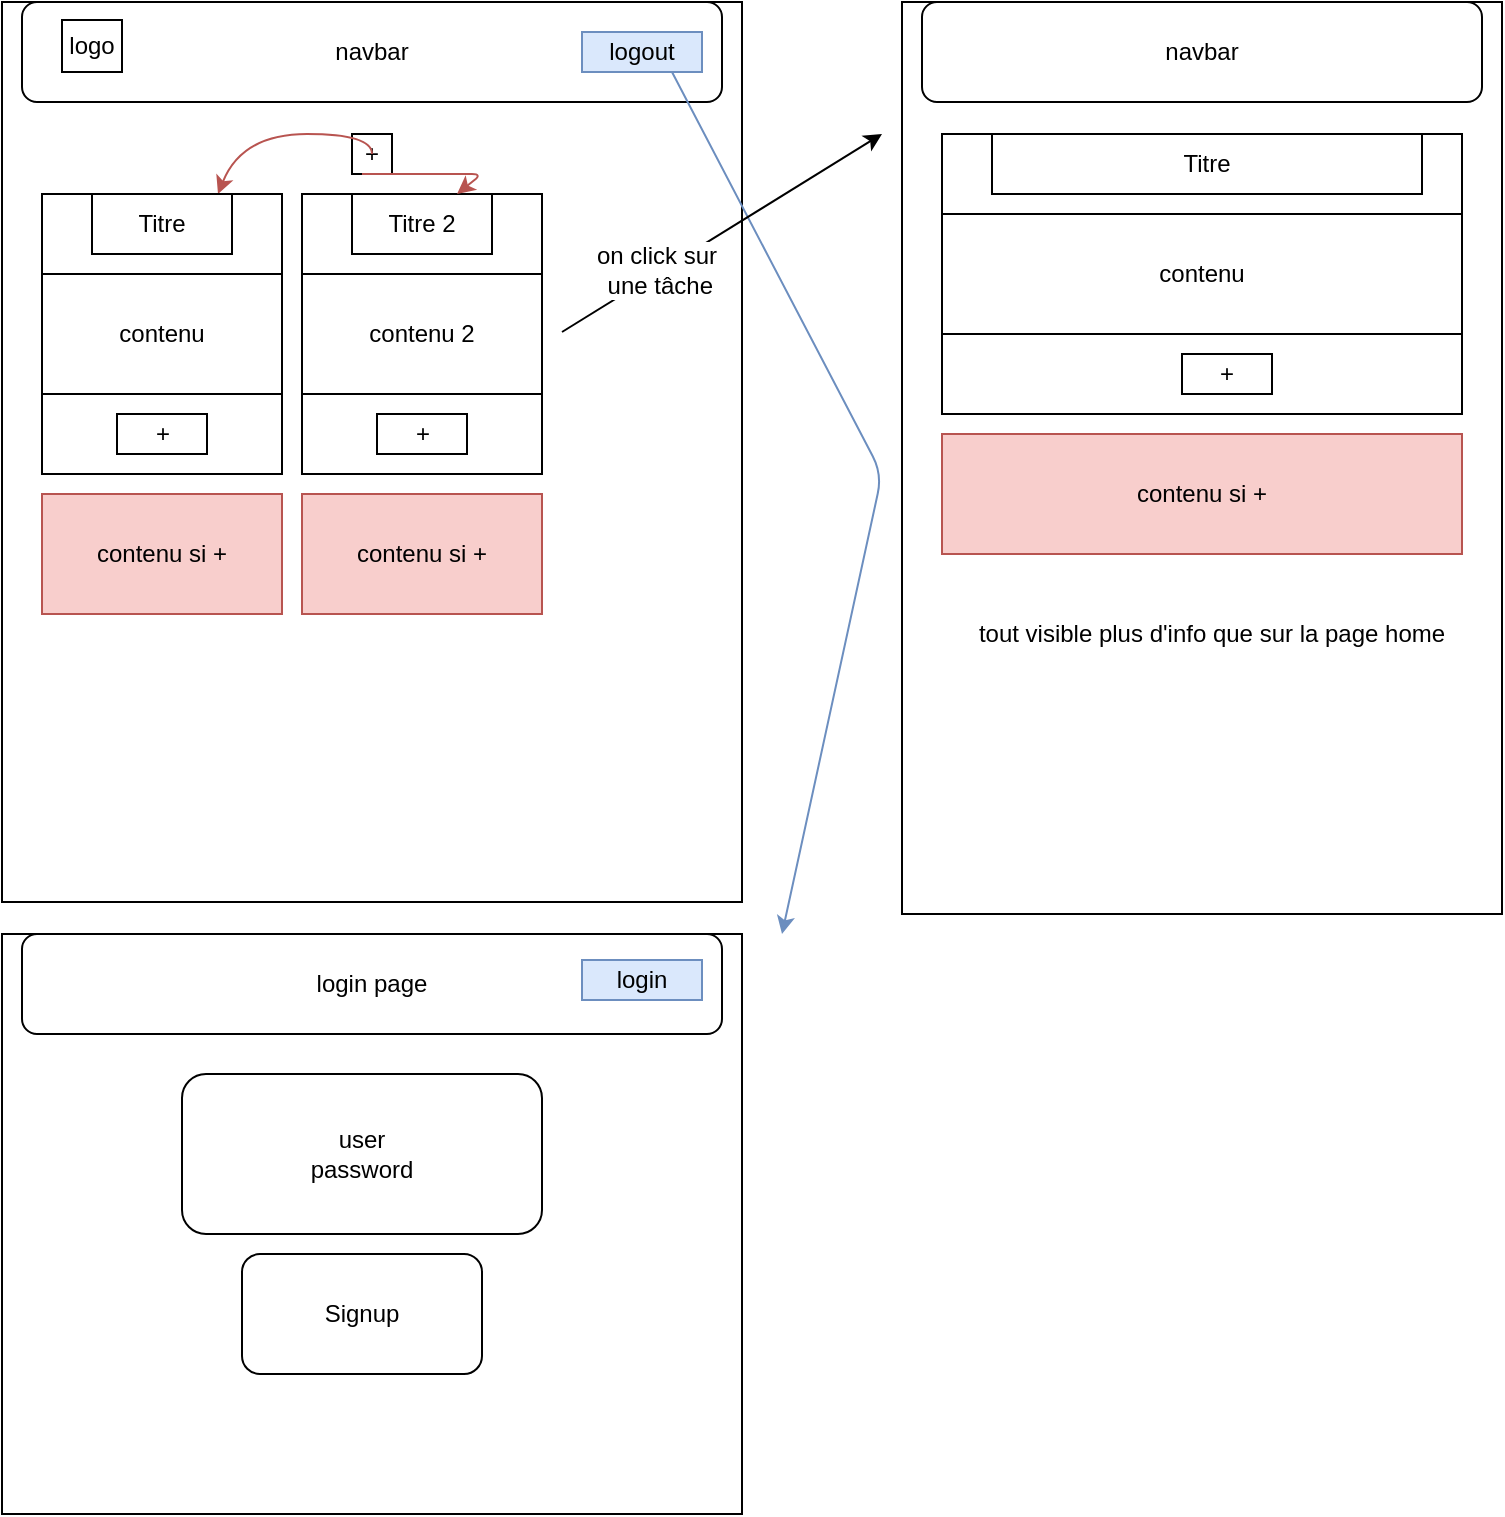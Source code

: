 <mxfile version="12.2.4" pages="1"><diagram id="_dP9PrHUcqLAth_mXk_K" name="Page-1"><mxGraphModel dx="975" dy="453" grid="1" gridSize="10" guides="1" tooltips="1" connect="1" arrows="1" fold="1" page="1" pageScale="1" pageWidth="827" pageHeight="1169" math="0" shadow="0"><root><mxCell id="0"/><mxCell id="1" parent="0"/><mxCell id="3" value="" style="rounded=0;whiteSpace=wrap;html=1;" parent="1" vertex="1"><mxGeometry x="20" y="24" width="370" height="450" as="geometry"/></mxCell><mxCell id="4" value="navbar" style="rounded=1;whiteSpace=wrap;html=1;" parent="1" vertex="1"><mxGeometry x="30" y="24" width="350" height="50" as="geometry"/></mxCell><mxCell id="5" value="logout" style="rounded=0;whiteSpace=wrap;html=1;fillColor=#dae8fc;strokeColor=#6c8ebf;" parent="1" vertex="1"><mxGeometry x="310" y="39" width="60" height="20" as="geometry"/></mxCell><mxCell id="6" value="logo" style="rounded=0;whiteSpace=wrap;html=1;" parent="1" vertex="1"><mxGeometry x="50" y="33" width="30" height="26" as="geometry"/></mxCell><mxCell id="7" value="+" style="rounded=0;whiteSpace=wrap;html=1;" parent="1" vertex="1"><mxGeometry x="195" y="90" width="20" height="20" as="geometry"/></mxCell><mxCell id="9" value="" style="rounded=0;whiteSpace=wrap;html=1;" parent="1" vertex="1"><mxGeometry x="40" y="120" width="120" height="140" as="geometry"/></mxCell><mxCell id="10" value="" style="curved=1;endArrow=classic;html=1;fillColor=#f8cecc;strokeColor=#b85450;" parent="1" target="9" edge="1"><mxGeometry width="50" height="50" relative="1" as="geometry"><mxPoint x="205" y="100" as="sourcePoint"/><mxPoint x="70" y="490" as="targetPoint"/><Array as="points"><mxPoint x="205" y="100"/><mxPoint x="205" y="90"/><mxPoint x="140" y="90"/></Array></mxGeometry></mxCell><mxCell id="11" value="Titre" style="rounded=0;whiteSpace=wrap;html=1;" parent="1" vertex="1"><mxGeometry x="65" y="120" width="70" height="30" as="geometry"/></mxCell><mxCell id="12" value="contenu" style="rounded=0;whiteSpace=wrap;html=1;" parent="1" vertex="1"><mxGeometry x="40" y="160" width="120" height="60" as="geometry"/></mxCell><mxCell id="13" value="+" style="rounded=0;whiteSpace=wrap;html=1;" parent="1" vertex="1"><mxGeometry x="77.5" y="230" width="45" height="20" as="geometry"/></mxCell><mxCell id="14" value="contenu si +" style="rounded=0;whiteSpace=wrap;html=1;fillColor=#f8cecc;strokeColor=#b85450;" parent="1" vertex="1"><mxGeometry x="40" y="270" width="120" height="60" as="geometry"/></mxCell><mxCell id="15" value="" style="rounded=0;whiteSpace=wrap;html=1;" parent="1" vertex="1"><mxGeometry x="170" y="120" width="120" height="140" as="geometry"/></mxCell><mxCell id="16" value="Titre 2" style="rounded=0;whiteSpace=wrap;html=1;" parent="1" vertex="1"><mxGeometry x="195" y="120" width="70" height="30" as="geometry"/></mxCell><mxCell id="17" value="contenu 2" style="rounded=0;whiteSpace=wrap;html=1;" parent="1" vertex="1"><mxGeometry x="170" y="160" width="120" height="60" as="geometry"/></mxCell><mxCell id="18" value="+" style="rounded=0;whiteSpace=wrap;html=1;" parent="1" vertex="1"><mxGeometry x="207.5" y="230" width="45" height="20" as="geometry"/></mxCell><mxCell id="19" value="contenu si +" style="rounded=0;whiteSpace=wrap;html=1;fillColor=#f8cecc;strokeColor=#b85450;" parent="1" vertex="1"><mxGeometry x="170" y="270" width="120" height="60" as="geometry"/></mxCell><mxCell id="20" value="" style="endArrow=classic;html=1;exitX=0.25;exitY=1;exitDx=0;exitDy=0;entryX=0.75;entryY=0;entryDx=0;entryDy=0;fillColor=#f8cecc;strokeColor=#b85450;" parent="1" source="7" target="16" edge="1"><mxGeometry width="50" height="50" relative="1" as="geometry"><mxPoint x="20" y="550" as="sourcePoint"/><mxPoint x="170" y="540" as="targetPoint"/><Array as="points"><mxPoint x="240" y="110"/><mxPoint x="260" y="110"/></Array></mxGeometry></mxCell><mxCell id="21" value="" style="endArrow=classic;html=1;exitX=0.75;exitY=1;exitDx=0;exitDy=0;fillColor=#dae8fc;strokeColor=#6c8ebf;" parent="1" source="5" edge="1"><mxGeometry width="50" height="50" relative="1" as="geometry"><mxPoint x="370" y="100" as="sourcePoint"/><mxPoint x="410" y="490" as="targetPoint"/><Array as="points"><mxPoint x="460" y="260"/></Array></mxGeometry></mxCell><mxCell id="22" value="" style="rounded=0;whiteSpace=wrap;html=1;" parent="1" vertex="1"><mxGeometry x="20" y="490" width="370" height="290" as="geometry"/></mxCell><mxCell id="24" value="login page" style="rounded=1;whiteSpace=wrap;html=1;" parent="1" vertex="1"><mxGeometry x="30" y="490" width="350" height="50" as="geometry"/></mxCell><mxCell id="25" value="login" style="rounded=0;whiteSpace=wrap;html=1;fillColor=#dae8fc;strokeColor=#6c8ebf;" parent="1" vertex="1"><mxGeometry x="310" y="503" width="60" height="20" as="geometry"/></mxCell><mxCell id="26" value="user&lt;br&gt;password" style="rounded=1;whiteSpace=wrap;html=1;" parent="1" vertex="1"><mxGeometry x="110" y="560" width="180" height="80" as="geometry"/></mxCell><mxCell id="27" value="Signup" style="rounded=1;whiteSpace=wrap;html=1;" parent="1" vertex="1"><mxGeometry x="140" y="650" width="120" height="60" as="geometry"/></mxCell><mxCell id="29" value="" style="rounded=0;whiteSpace=wrap;html=1;" parent="1" vertex="1"><mxGeometry x="470" y="24" width="300" height="456" as="geometry"/></mxCell><mxCell id="30" value="" style="endArrow=classic;html=1;" parent="1" edge="1"><mxGeometry width="50" height="50" relative="1" as="geometry"><mxPoint x="300" y="189" as="sourcePoint"/><mxPoint x="460" y="90" as="targetPoint"/></mxGeometry></mxCell><mxCell id="31" value="on click sur&lt;br&gt;&amp;nbsp;une tâche" style="text;html=1;resizable=0;points=[];align=center;verticalAlign=middle;labelBackgroundColor=#ffffff;" parent="30" vertex="1" connectable="0"><mxGeometry x="-0.402" y="2" relative="1" as="geometry"><mxPoint as="offset"/></mxGeometry></mxCell><mxCell id="32" value="navbar" style="rounded=1;whiteSpace=wrap;html=1;" parent="1" vertex="1"><mxGeometry x="480" y="24" width="280" height="50" as="geometry"/></mxCell><mxCell id="33" value="" style="rounded=0;whiteSpace=wrap;html=1;" parent="1" vertex="1"><mxGeometry x="490" y="90" width="260" height="140" as="geometry"/></mxCell><mxCell id="34" value="Titre" style="rounded=0;whiteSpace=wrap;html=1;" parent="1" vertex="1"><mxGeometry x="515" y="90" width="215" height="30" as="geometry"/></mxCell><mxCell id="35" value="contenu" style="rounded=0;whiteSpace=wrap;html=1;" parent="1" vertex="1"><mxGeometry x="490" y="130" width="260" height="60" as="geometry"/></mxCell><mxCell id="36" value="+" style="rounded=0;whiteSpace=wrap;html=1;" parent="1" vertex="1"><mxGeometry x="610" y="200" width="45" height="20" as="geometry"/></mxCell><mxCell id="37" value="contenu si +" style="rounded=0;whiteSpace=wrap;html=1;fillColor=#f8cecc;strokeColor=#b85450;" parent="1" vertex="1"><mxGeometry x="490" y="240" width="260" height="60" as="geometry"/></mxCell><mxCell id="38" value="tout visible plus d'info que sur la page home" style="text;html=1;strokeColor=none;fillColor=none;align=center;verticalAlign=middle;whiteSpace=wrap;rounded=0;" parent="1" vertex="1"><mxGeometry x="500" y="330" width="250" height="20" as="geometry"/></mxCell></root></mxGraphModel></diagram></mxfile>